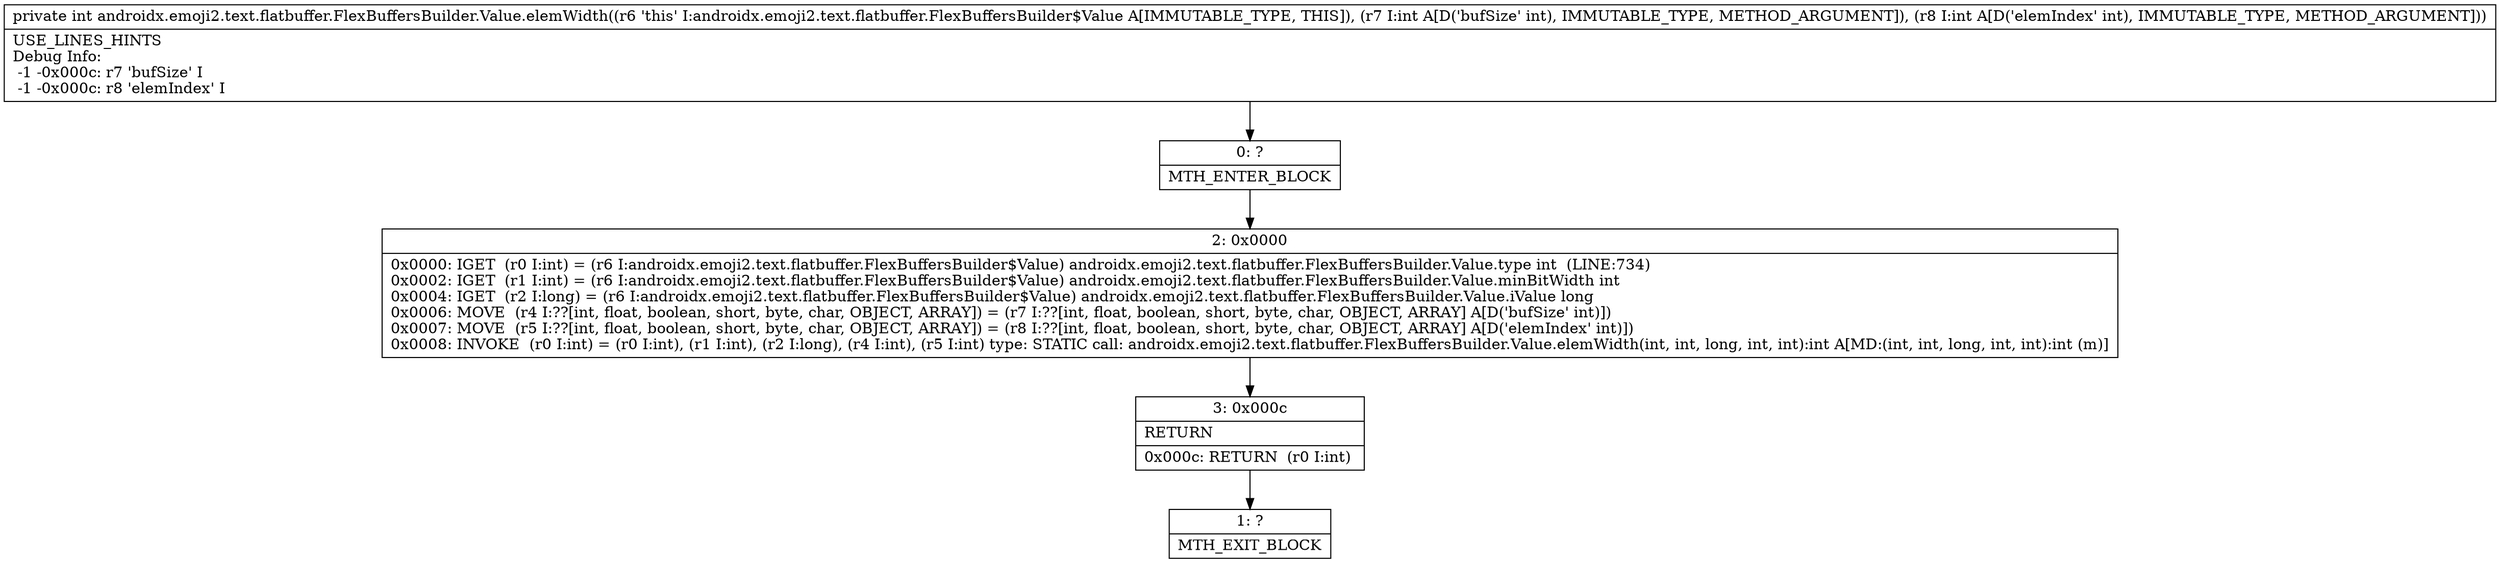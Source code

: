 digraph "CFG forandroidx.emoji2.text.flatbuffer.FlexBuffersBuilder.Value.elemWidth(II)I" {
Node_0 [shape=record,label="{0\:\ ?|MTH_ENTER_BLOCK\l}"];
Node_2 [shape=record,label="{2\:\ 0x0000|0x0000: IGET  (r0 I:int) = (r6 I:androidx.emoji2.text.flatbuffer.FlexBuffersBuilder$Value) androidx.emoji2.text.flatbuffer.FlexBuffersBuilder.Value.type int  (LINE:734)\l0x0002: IGET  (r1 I:int) = (r6 I:androidx.emoji2.text.flatbuffer.FlexBuffersBuilder$Value) androidx.emoji2.text.flatbuffer.FlexBuffersBuilder.Value.minBitWidth int \l0x0004: IGET  (r2 I:long) = (r6 I:androidx.emoji2.text.flatbuffer.FlexBuffersBuilder$Value) androidx.emoji2.text.flatbuffer.FlexBuffersBuilder.Value.iValue long \l0x0006: MOVE  (r4 I:??[int, float, boolean, short, byte, char, OBJECT, ARRAY]) = (r7 I:??[int, float, boolean, short, byte, char, OBJECT, ARRAY] A[D('bufSize' int)]) \l0x0007: MOVE  (r5 I:??[int, float, boolean, short, byte, char, OBJECT, ARRAY]) = (r8 I:??[int, float, boolean, short, byte, char, OBJECT, ARRAY] A[D('elemIndex' int)]) \l0x0008: INVOKE  (r0 I:int) = (r0 I:int), (r1 I:int), (r2 I:long), (r4 I:int), (r5 I:int) type: STATIC call: androidx.emoji2.text.flatbuffer.FlexBuffersBuilder.Value.elemWidth(int, int, long, int, int):int A[MD:(int, int, long, int, int):int (m)]\l}"];
Node_3 [shape=record,label="{3\:\ 0x000c|RETURN\l|0x000c: RETURN  (r0 I:int) \l}"];
Node_1 [shape=record,label="{1\:\ ?|MTH_EXIT_BLOCK\l}"];
MethodNode[shape=record,label="{private int androidx.emoji2.text.flatbuffer.FlexBuffersBuilder.Value.elemWidth((r6 'this' I:androidx.emoji2.text.flatbuffer.FlexBuffersBuilder$Value A[IMMUTABLE_TYPE, THIS]), (r7 I:int A[D('bufSize' int), IMMUTABLE_TYPE, METHOD_ARGUMENT]), (r8 I:int A[D('elemIndex' int), IMMUTABLE_TYPE, METHOD_ARGUMENT]))  | USE_LINES_HINTS\lDebug Info:\l  \-1 \-0x000c: r7 'bufSize' I\l  \-1 \-0x000c: r8 'elemIndex' I\l}"];
MethodNode -> Node_0;Node_0 -> Node_2;
Node_2 -> Node_3;
Node_3 -> Node_1;
}

